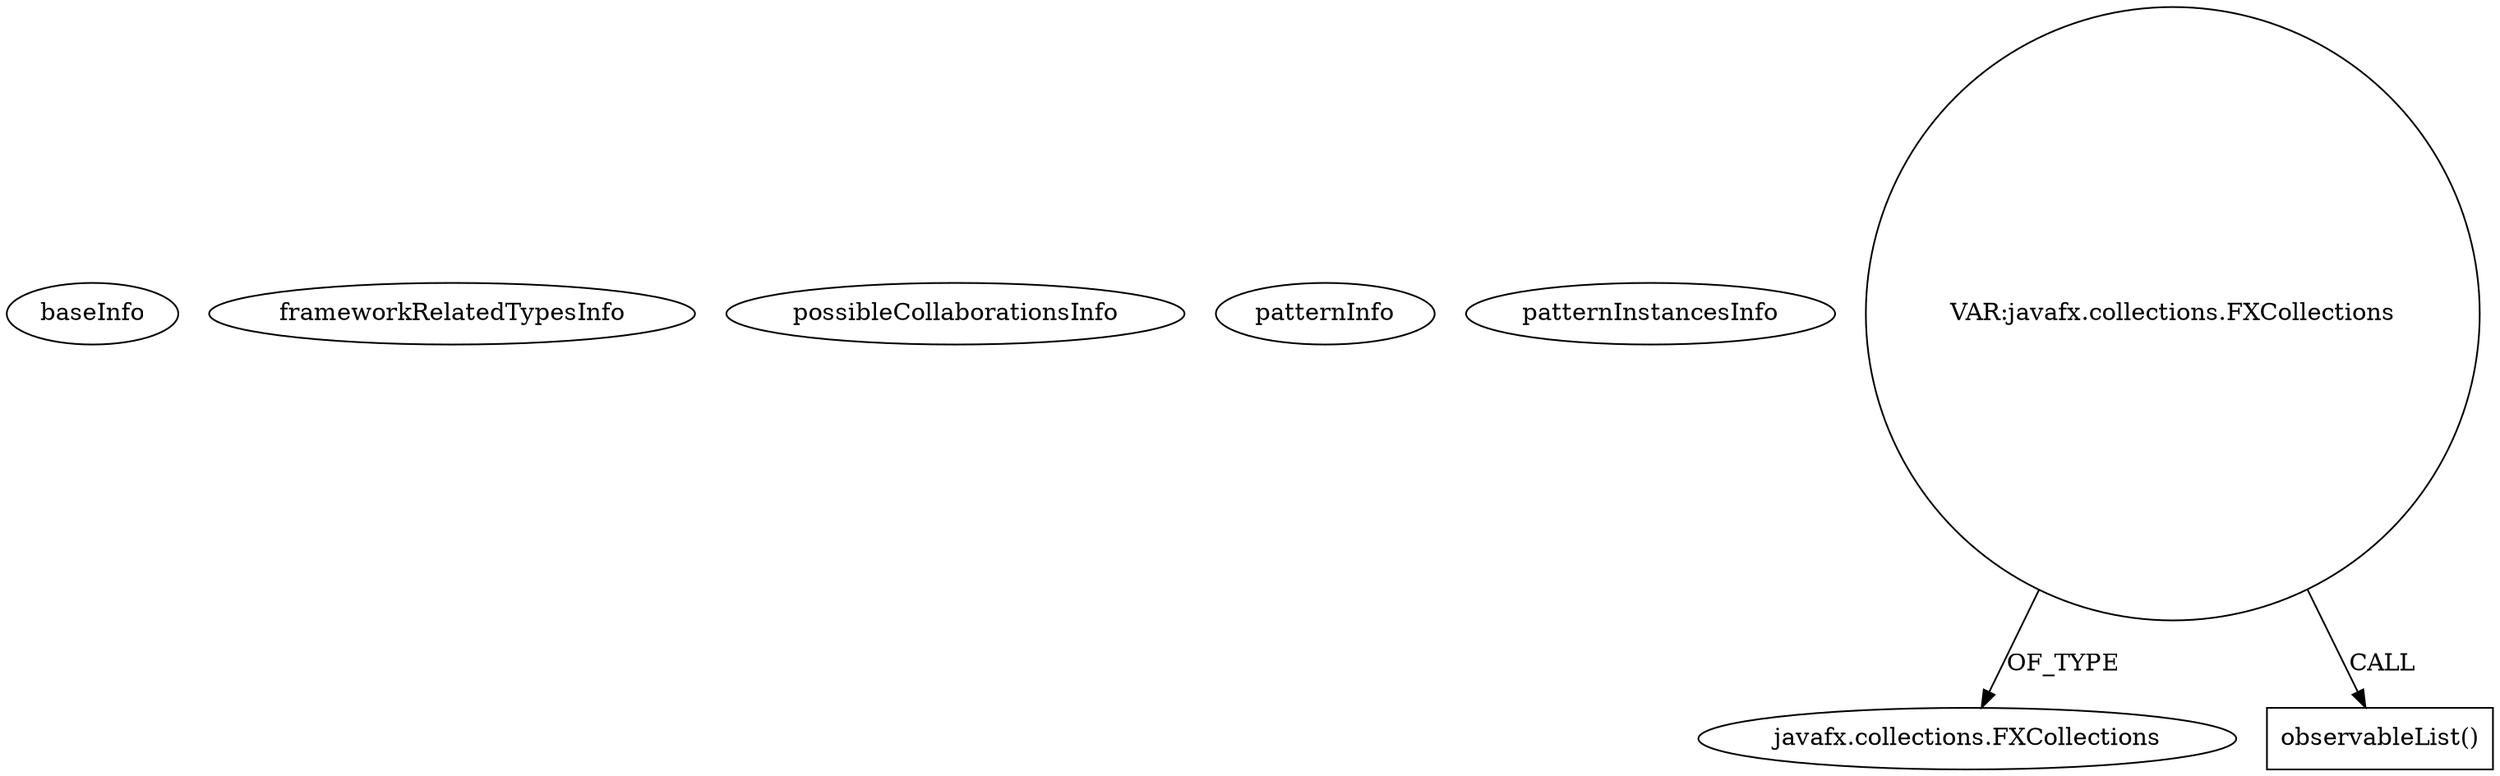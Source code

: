 digraph {
baseInfo[graphId=966,category="pattern",isAnonymous=false,possibleRelation=false]
frameworkRelatedTypesInfo[]
possibleCollaborationsInfo[]
patternInfo[frequency=5.0,patternRootClient=null]
patternInstancesInfo[0="hock323-eventManager~/hock323-eventManager/EventManager-master/src/eventManager/controller/pokerTournament/BlindsController.java~BlindsController~2976",1="berker-RSSReader~/berker-RSSReader/RSSReader-master/src/com/deneme/rss/task/RSSReaderTask.java~RSSReaderTask~2002",2="novosga-painel-fx~/novosga-painel-fx/painel-fx-master/src/org/novosga/painel/client/ui/Controller.java~Controller~3787",3="c1um5y-ShotPatterns~/c1um5y-ShotPatterns/ShotPatterns-master/src/org/shotpatterns/ui/ShotPatternsFX.java~SearchSimilarMoviesButtonHandler~2233",4="borissuska-csv-tools~/borissuska-csv-tools/csv-tools-master/src/main/java/sk/suska/csv_tools/ui/FormController.java~FormController~2203"]
47[label="javafx.collections.FXCollections",vertexType="FRAMEWORK_CLASS_TYPE",isFrameworkType=false]
45[label="VAR:javafx.collections.FXCollections",vertexType="VARIABLE_EXPRESION",isFrameworkType=false,shape=circle]
46[label="observableList()",vertexType="INSIDE_CALL",isFrameworkType=false,shape=box]
45->46[label="CALL"]
45->47[label="OF_TYPE"]
}
